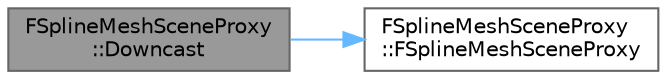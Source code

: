 digraph "FSplineMeshSceneProxy::Downcast"
{
 // INTERACTIVE_SVG=YES
 // LATEX_PDF_SIZE
  bgcolor="transparent";
  edge [fontname=Helvetica,fontsize=10,labelfontname=Helvetica,labelfontsize=10];
  node [fontname=Helvetica,fontsize=10,shape=box,height=0.2,width=0.4];
  rankdir="LR";
  Node1 [id="Node000001",label="FSplineMeshSceneProxy\l::Downcast",height=0.2,width=0.4,color="gray40", fillcolor="grey60", style="filled", fontcolor="black",tooltip="implemented by derived to provide access by parent"];
  Node1 -> Node2 [id="edge1_Node000001_Node000002",color="steelblue1",style="solid",tooltip=" "];
  Node2 [id="Node000002",label="FSplineMeshSceneProxy\l::FSplineMeshSceneProxy",height=0.2,width=0.4,color="grey40", fillcolor="white", style="filled",URL="$d5/d55/classFSplineMeshSceneProxy.html#ad5d9b44c5c5ca9df69b9da65acb9537c",tooltip=" "];
}
